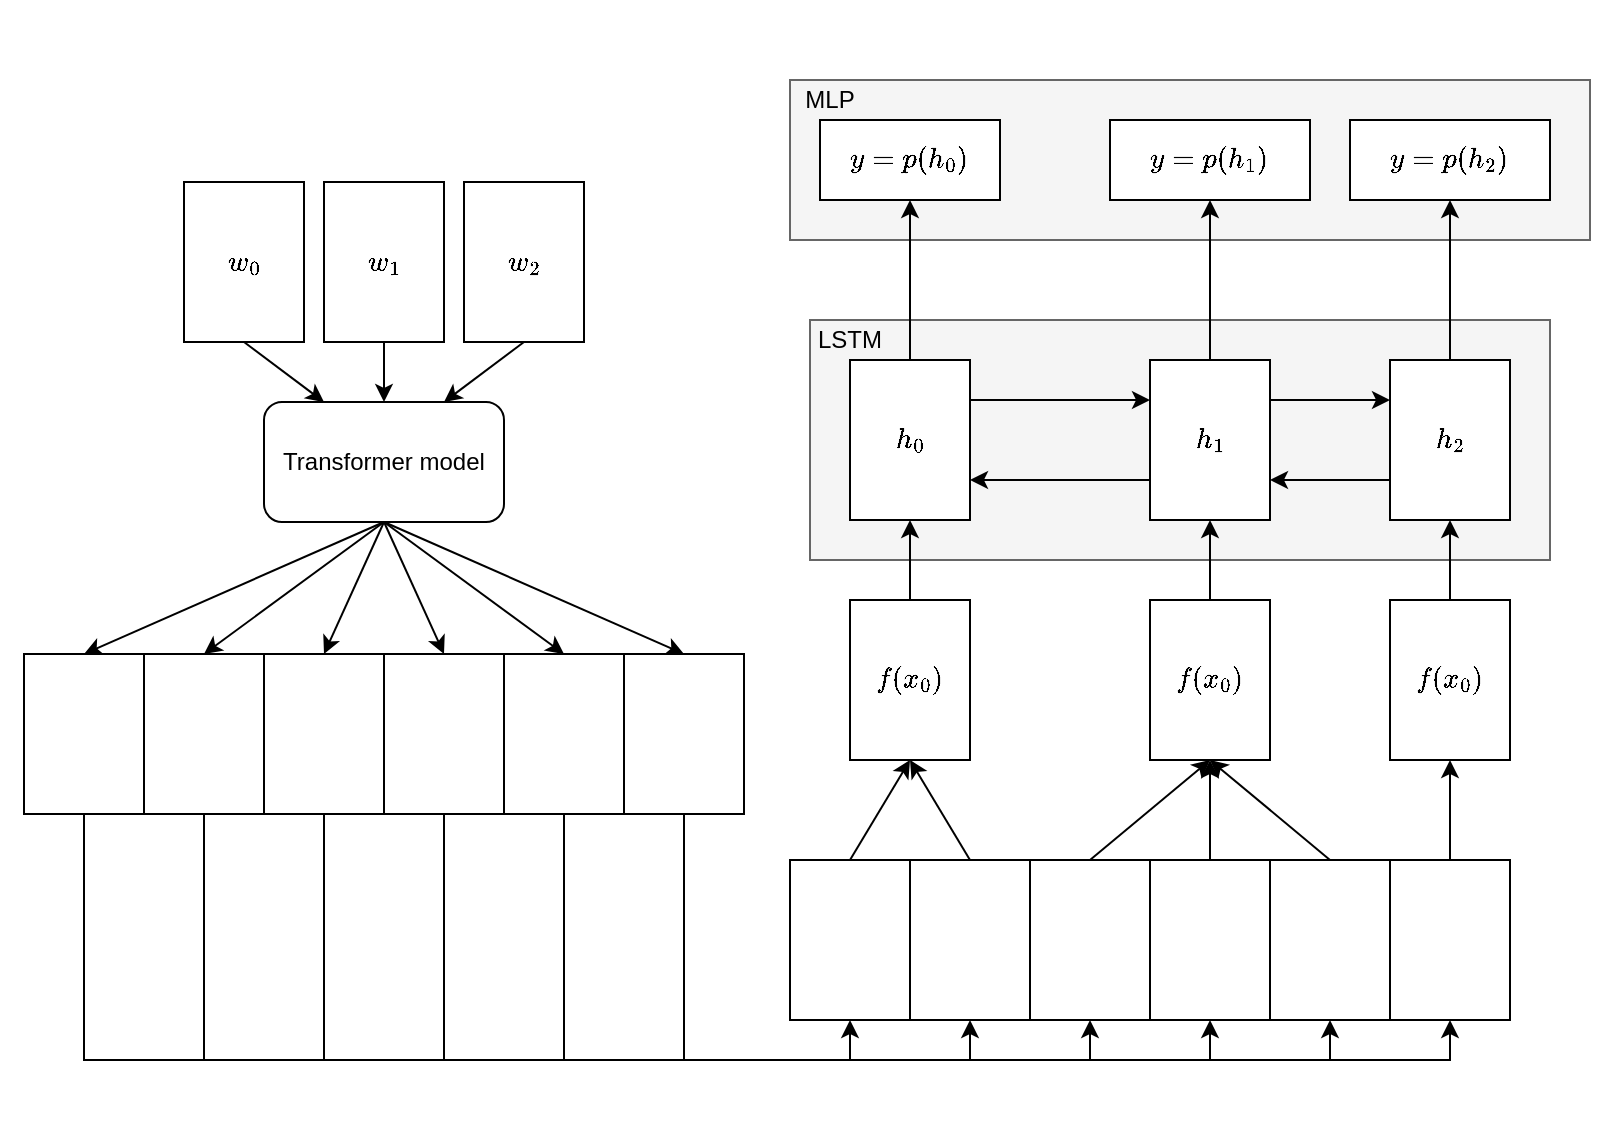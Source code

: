 <mxfile version="12.3.2" type="device" pages="1"><diagram id="XIe-a3RMjKnSQ_NVWSeP" name="Page-1"><mxGraphModel dx="1408" dy="925" grid="1" gridSize="10" guides="1" tooltips="1" connect="1" arrows="1" fold="1" page="1" pageScale="1" pageWidth="827" pageHeight="1169" math="1" shadow="0"><root><mxCell id="0"/><mxCell id="1" parent="0"/><mxCell id="06GoWieVwbPE0sZ4pU9h-80" value="" style="rounded=0;whiteSpace=wrap;html=1;strokeColor=none;" vertex="1" parent="1"><mxGeometry x="10" y="310" width="800" height="560" as="geometry"/></mxCell><mxCell id="06GoWieVwbPE0sZ4pU9h-69" value="" style="rounded=0;whiteSpace=wrap;html=1;fillColor=#f5f5f5;strokeColor=#666666;fontColor=#333333;" vertex="1" parent="1"><mxGeometry x="405" y="350" width="400" height="80" as="geometry"/></mxCell><mxCell id="06GoWieVwbPE0sZ4pU9h-67" value="" style="rounded=0;whiteSpace=wrap;html=1;fillColor=#f5f5f5;strokeColor=#666666;fontColor=#333333;" vertex="1" parent="1"><mxGeometry x="415" y="470" width="370" height="120" as="geometry"/></mxCell><mxCell id="06GoWieVwbPE0sZ4pU9h-11" style="rounded=0;orthogonalLoop=1;jettySize=auto;html=1;exitX=0.5;exitY=0;exitDx=0;exitDy=0;entryX=0.5;entryY=1;entryDx=0;entryDy=0;" edge="1" parent="1" source="06GoWieVwbPE0sZ4pU9h-1" target="06GoWieVwbPE0sZ4pU9h-7"><mxGeometry relative="1" as="geometry"><mxPoint x="405" y="690" as="targetPoint"/></mxGeometry></mxCell><mxCell id="06GoWieVwbPE0sZ4pU9h-40" value="" style="edgeStyle=orthogonalEdgeStyle;rounded=0;orthogonalLoop=1;jettySize=auto;html=1;endArrow=none;endFill=0;startArrow=classic;startFill=1;exitX=0.5;exitY=1;exitDx=0;exitDy=0;" edge="1" parent="1" source="06GoWieVwbPE0sZ4pU9h-1" target="06GoWieVwbPE0sZ4pU9h-39"><mxGeometry relative="1" as="geometry"/></mxCell><mxCell id="06GoWieVwbPE0sZ4pU9h-1" value="" style="rounded=0;whiteSpace=wrap;html=1;" vertex="1" parent="1"><mxGeometry x="405" y="740" width="60" height="80" as="geometry"/></mxCell><mxCell id="06GoWieVwbPE0sZ4pU9h-39" value="" style="rounded=0;whiteSpace=wrap;html=1;" vertex="1" parent="1"><mxGeometry x="22" y="637" width="60" height="80" as="geometry"/></mxCell><mxCell id="06GoWieVwbPE0sZ4pU9h-10" style="rounded=0;orthogonalLoop=1;jettySize=auto;html=1;exitX=0.5;exitY=0;exitDx=0;exitDy=0;entryX=0.5;entryY=1;entryDx=0;entryDy=0;" edge="1" parent="1" source="06GoWieVwbPE0sZ4pU9h-2" target="06GoWieVwbPE0sZ4pU9h-7"><mxGeometry relative="1" as="geometry"/></mxCell><mxCell id="06GoWieVwbPE0sZ4pU9h-42" value="" style="edgeStyle=orthogonalEdgeStyle;rounded=0;orthogonalLoop=1;jettySize=auto;html=1;startArrow=classic;startFill=1;endArrow=none;endFill=0;exitX=0.5;exitY=1;exitDx=0;exitDy=0;" edge="1" parent="1" source="06GoWieVwbPE0sZ4pU9h-2" target="06GoWieVwbPE0sZ4pU9h-41"><mxGeometry relative="1" as="geometry"/></mxCell><mxCell id="06GoWieVwbPE0sZ4pU9h-2" value="" style="rounded=0;whiteSpace=wrap;html=1;" vertex="1" parent="1"><mxGeometry x="465" y="740" width="60" height="80" as="geometry"/></mxCell><mxCell id="06GoWieVwbPE0sZ4pU9h-41" value="" style="rounded=0;whiteSpace=wrap;html=1;" vertex="1" parent="1"><mxGeometry x="82" y="637" width="60" height="80" as="geometry"/></mxCell><mxCell id="06GoWieVwbPE0sZ4pU9h-12" style="rounded=0;orthogonalLoop=1;jettySize=auto;html=1;exitX=0.5;exitY=0;exitDx=0;exitDy=0;entryX=0.5;entryY=1;entryDx=0;entryDy=0;" edge="1" parent="1" source="06GoWieVwbPE0sZ4pU9h-3" target="06GoWieVwbPE0sZ4pU9h-8"><mxGeometry relative="1" as="geometry"/></mxCell><mxCell id="06GoWieVwbPE0sZ4pU9h-44" value="" style="edgeStyle=orthogonalEdgeStyle;rounded=0;orthogonalLoop=1;jettySize=auto;html=1;startArrow=classic;startFill=1;endArrow=none;endFill=0;exitX=0.5;exitY=1;exitDx=0;exitDy=0;" edge="1" parent="1" source="06GoWieVwbPE0sZ4pU9h-3" target="06GoWieVwbPE0sZ4pU9h-43"><mxGeometry relative="1" as="geometry"/></mxCell><mxCell id="06GoWieVwbPE0sZ4pU9h-3" value="" style="rounded=0;whiteSpace=wrap;html=1;" vertex="1" parent="1"><mxGeometry x="525" y="740" width="60" height="80" as="geometry"/></mxCell><mxCell id="06GoWieVwbPE0sZ4pU9h-43" value="" style="rounded=0;whiteSpace=wrap;html=1;" vertex="1" parent="1"><mxGeometry x="142" y="637" width="60" height="80" as="geometry"/></mxCell><mxCell id="06GoWieVwbPE0sZ4pU9h-13" style="rounded=0;orthogonalLoop=1;jettySize=auto;html=1;exitX=0.5;exitY=0;exitDx=0;exitDy=0;entryX=0.5;entryY=1;entryDx=0;entryDy=0;" edge="1" parent="1" source="06GoWieVwbPE0sZ4pU9h-4" target="06GoWieVwbPE0sZ4pU9h-8"><mxGeometry relative="1" as="geometry"/></mxCell><mxCell id="06GoWieVwbPE0sZ4pU9h-46" value="" style="edgeStyle=orthogonalEdgeStyle;rounded=0;orthogonalLoop=1;jettySize=auto;html=1;startArrow=classic;startFill=1;endArrow=none;endFill=0;exitX=0.5;exitY=1;exitDx=0;exitDy=0;" edge="1" parent="1" source="06GoWieVwbPE0sZ4pU9h-4" target="06GoWieVwbPE0sZ4pU9h-45"><mxGeometry relative="1" as="geometry"/></mxCell><mxCell id="06GoWieVwbPE0sZ4pU9h-4" value="" style="rounded=0;whiteSpace=wrap;html=1;" vertex="1" parent="1"><mxGeometry x="585" y="740" width="60" height="80" as="geometry"/></mxCell><mxCell id="06GoWieVwbPE0sZ4pU9h-45" value="" style="rounded=0;whiteSpace=wrap;html=1;" vertex="1" parent="1"><mxGeometry x="202" y="637" width="60" height="80" as="geometry"/></mxCell><mxCell id="06GoWieVwbPE0sZ4pU9h-14" style="rounded=0;orthogonalLoop=1;jettySize=auto;html=1;exitX=0.5;exitY=0;exitDx=0;exitDy=0;entryX=0.5;entryY=1;entryDx=0;entryDy=0;" edge="1" parent="1" source="06GoWieVwbPE0sZ4pU9h-5" target="06GoWieVwbPE0sZ4pU9h-8"><mxGeometry relative="1" as="geometry"/></mxCell><mxCell id="06GoWieVwbPE0sZ4pU9h-48" value="" style="edgeStyle=orthogonalEdgeStyle;rounded=0;orthogonalLoop=1;jettySize=auto;html=1;startArrow=classic;startFill=1;endArrow=none;endFill=0;exitX=0.5;exitY=1;exitDx=0;exitDy=0;" edge="1" parent="1" source="06GoWieVwbPE0sZ4pU9h-5" target="06GoWieVwbPE0sZ4pU9h-47"><mxGeometry relative="1" as="geometry"><mxPoint x="675" y="831" as="sourcePoint"/></mxGeometry></mxCell><mxCell id="06GoWieVwbPE0sZ4pU9h-5" value="" style="rounded=0;whiteSpace=wrap;html=1;" vertex="1" parent="1"><mxGeometry x="645" y="740" width="60" height="80" as="geometry"/></mxCell><mxCell id="06GoWieVwbPE0sZ4pU9h-47" value="" style="rounded=0;whiteSpace=wrap;html=1;" vertex="1" parent="1"><mxGeometry x="262" y="637" width="60" height="80" as="geometry"/></mxCell><mxCell id="06GoWieVwbPE0sZ4pU9h-15" style="edgeStyle=orthogonalEdgeStyle;rounded=0;orthogonalLoop=1;jettySize=auto;html=1;exitX=0.5;exitY=0;exitDx=0;exitDy=0;entryX=0.5;entryY=1;entryDx=0;entryDy=0;" edge="1" parent="1" source="06GoWieVwbPE0sZ4pU9h-6" target="06GoWieVwbPE0sZ4pU9h-9"><mxGeometry relative="1" as="geometry"/></mxCell><mxCell id="06GoWieVwbPE0sZ4pU9h-50" value="" style="edgeStyle=orthogonalEdgeStyle;rounded=0;orthogonalLoop=1;jettySize=auto;html=1;startArrow=classic;startFill=1;endArrow=none;endFill=0;exitX=0.5;exitY=1;exitDx=0;exitDy=0;" edge="1" parent="1" source="06GoWieVwbPE0sZ4pU9h-6" target="06GoWieVwbPE0sZ4pU9h-49"><mxGeometry relative="1" as="geometry"/></mxCell><mxCell id="06GoWieVwbPE0sZ4pU9h-6" value="" style="rounded=0;whiteSpace=wrap;html=1;" vertex="1" parent="1"><mxGeometry x="705" y="740" width="60" height="80" as="geometry"/></mxCell><mxCell id="06GoWieVwbPE0sZ4pU9h-49" value="" style="rounded=0;whiteSpace=wrap;html=1;" vertex="1" parent="1"><mxGeometry x="322" y="637" width="60" height="80" as="geometry"/></mxCell><mxCell id="06GoWieVwbPE0sZ4pU9h-58" style="edgeStyle=none;rounded=0;orthogonalLoop=1;jettySize=auto;html=1;exitX=0.5;exitY=0;exitDx=0;exitDy=0;entryX=0.5;entryY=1;entryDx=0;entryDy=0;startArrow=none;startFill=0;endArrow=classic;endFill=1;" edge="1" parent="1" source="06GoWieVwbPE0sZ4pU9h-7" target="06GoWieVwbPE0sZ4pU9h-16"><mxGeometry relative="1" as="geometry"/></mxCell><mxCell id="06GoWieVwbPE0sZ4pU9h-7" value="&lt;span style=&quot;white-space: normal&quot;&gt;$$f(x_0)$$&lt;/span&gt;" style="rounded=0;whiteSpace=wrap;html=1;" vertex="1" parent="1"><mxGeometry x="435" y="610" width="60" height="80" as="geometry"/></mxCell><mxCell id="06GoWieVwbPE0sZ4pU9h-22" style="edgeStyle=none;rounded=0;orthogonalLoop=1;jettySize=auto;html=1;exitX=1;exitY=0.25;exitDx=0;exitDy=0;entryX=0;entryY=0.25;entryDx=0;entryDy=0;" edge="1" parent="1" source="06GoWieVwbPE0sZ4pU9h-16" target="06GoWieVwbPE0sZ4pU9h-18"><mxGeometry relative="1" as="geometry"/></mxCell><mxCell id="06GoWieVwbPE0sZ4pU9h-28" value="" style="edgeStyle=none;rounded=0;orthogonalLoop=1;jettySize=auto;html=1;" edge="1" parent="1" source="06GoWieVwbPE0sZ4pU9h-16" target="06GoWieVwbPE0sZ4pU9h-27"><mxGeometry relative="1" as="geometry"/></mxCell><mxCell id="06GoWieVwbPE0sZ4pU9h-16" value="$$h_0$$" style="rounded=0;whiteSpace=wrap;html=1;" vertex="1" parent="1"><mxGeometry x="435" y="490" width="60" height="80" as="geometry"/></mxCell><mxCell id="06GoWieVwbPE0sZ4pU9h-27" value="$$y =p(h_0)$$" style="rounded=0;whiteSpace=wrap;html=1;" vertex="1" parent="1"><mxGeometry x="420" y="370" width="90" height="40" as="geometry"/></mxCell><mxCell id="06GoWieVwbPE0sZ4pU9h-59" style="edgeStyle=none;rounded=0;orthogonalLoop=1;jettySize=auto;html=1;exitX=0.5;exitY=0;exitDx=0;exitDy=0;entryX=0.5;entryY=1;entryDx=0;entryDy=0;startArrow=none;startFill=0;endArrow=classic;endFill=1;" edge="1" parent="1" source="06GoWieVwbPE0sZ4pU9h-8" target="06GoWieVwbPE0sZ4pU9h-18"><mxGeometry relative="1" as="geometry"/></mxCell><mxCell id="06GoWieVwbPE0sZ4pU9h-8" value="&lt;span style=&quot;white-space: normal&quot;&gt;$$f(x_0)$$&lt;/span&gt;" style="rounded=0;whiteSpace=wrap;html=1;" vertex="1" parent="1"><mxGeometry x="585" y="610" width="60" height="80" as="geometry"/></mxCell><mxCell id="06GoWieVwbPE0sZ4pU9h-23" style="edgeStyle=none;rounded=0;orthogonalLoop=1;jettySize=auto;html=1;exitX=0;exitY=0.75;exitDx=0;exitDy=0;entryX=1;entryY=0.75;entryDx=0;entryDy=0;" edge="1" parent="1" source="06GoWieVwbPE0sZ4pU9h-18" target="06GoWieVwbPE0sZ4pU9h-16"><mxGeometry relative="1" as="geometry"/></mxCell><mxCell id="06GoWieVwbPE0sZ4pU9h-24" style="edgeStyle=none;rounded=0;orthogonalLoop=1;jettySize=auto;html=1;exitX=1;exitY=0.25;exitDx=0;exitDy=0;entryX=0;entryY=0.25;entryDx=0;entryDy=0;" edge="1" parent="1" source="06GoWieVwbPE0sZ4pU9h-18" target="06GoWieVwbPE0sZ4pU9h-20"><mxGeometry relative="1" as="geometry"/></mxCell><mxCell id="06GoWieVwbPE0sZ4pU9h-30" value="" style="edgeStyle=none;rounded=0;orthogonalLoop=1;jettySize=auto;html=1;" edge="1" parent="1" source="06GoWieVwbPE0sZ4pU9h-18" target="06GoWieVwbPE0sZ4pU9h-29"><mxGeometry relative="1" as="geometry"/></mxCell><mxCell id="06GoWieVwbPE0sZ4pU9h-18" value="&lt;span style=&quot;white-space: normal&quot;&gt;$$h_1$$&lt;/span&gt;" style="rounded=0;whiteSpace=wrap;html=1;" vertex="1" parent="1"><mxGeometry x="585" y="490" width="60" height="80" as="geometry"/></mxCell><mxCell id="06GoWieVwbPE0sZ4pU9h-29" value="&lt;span style=&quot;white-space: normal&quot;&gt;$$y=p(h_1)$$&lt;/span&gt;" style="rounded=0;whiteSpace=wrap;html=1;" vertex="1" parent="1"><mxGeometry x="565" y="370" width="100" height="40" as="geometry"/></mxCell><mxCell id="06GoWieVwbPE0sZ4pU9h-60" style="edgeStyle=none;rounded=0;orthogonalLoop=1;jettySize=auto;html=1;exitX=0.5;exitY=0;exitDx=0;exitDy=0;entryX=0.5;entryY=1;entryDx=0;entryDy=0;startArrow=none;startFill=0;endArrow=classic;endFill=1;" edge="1" parent="1" source="06GoWieVwbPE0sZ4pU9h-9" target="06GoWieVwbPE0sZ4pU9h-20"><mxGeometry relative="1" as="geometry"/></mxCell><mxCell id="06GoWieVwbPE0sZ4pU9h-9" value="&lt;span style=&quot;white-space: normal&quot;&gt;$$f(x_0)$$&lt;/span&gt;" style="rounded=0;whiteSpace=wrap;html=1;" vertex="1" parent="1"><mxGeometry x="705" y="610" width="60" height="80" as="geometry"/></mxCell><mxCell id="06GoWieVwbPE0sZ4pU9h-26" style="edgeStyle=none;rounded=0;orthogonalLoop=1;jettySize=auto;html=1;exitX=0;exitY=0.75;exitDx=0;exitDy=0;entryX=1;entryY=0.75;entryDx=0;entryDy=0;" edge="1" parent="1" source="06GoWieVwbPE0sZ4pU9h-20" target="06GoWieVwbPE0sZ4pU9h-18"><mxGeometry relative="1" as="geometry"/></mxCell><mxCell id="06GoWieVwbPE0sZ4pU9h-32" value="" style="edgeStyle=none;rounded=0;orthogonalLoop=1;jettySize=auto;html=1;" edge="1" parent="1" source="06GoWieVwbPE0sZ4pU9h-20" target="06GoWieVwbPE0sZ4pU9h-31"><mxGeometry relative="1" as="geometry"/></mxCell><mxCell id="06GoWieVwbPE0sZ4pU9h-20" value="&lt;span style=&quot;white-space: normal&quot;&gt;$$h_2$$&lt;/span&gt;" style="rounded=0;whiteSpace=wrap;html=1;" vertex="1" parent="1"><mxGeometry x="705" y="490" width="60" height="80" as="geometry"/></mxCell><mxCell id="06GoWieVwbPE0sZ4pU9h-31" value="&lt;span style=&quot;white-space: normal&quot;&gt;$$y=p(h_2)$$&lt;/span&gt;" style="rounded=0;whiteSpace=wrap;html=1;" vertex="1" parent="1"><mxGeometry x="685" y="370" width="100" height="40" as="geometry"/></mxCell><mxCell id="06GoWieVwbPE0sZ4pU9h-74" style="rounded=0;orthogonalLoop=1;jettySize=auto;html=1;exitX=0.5;exitY=1;exitDx=0;exitDy=0;entryX=0.5;entryY=0;entryDx=0;entryDy=0;startArrow=none;startFill=0;endArrow=classic;endFill=1;" edge="1" parent="1" source="06GoWieVwbPE0sZ4pU9h-38" target="06GoWieVwbPE0sZ4pU9h-39"><mxGeometry relative="1" as="geometry"/></mxCell><mxCell id="06GoWieVwbPE0sZ4pU9h-75" style="edgeStyle=none;rounded=0;orthogonalLoop=1;jettySize=auto;html=1;exitX=0.5;exitY=1;exitDx=0;exitDy=0;entryX=0.5;entryY=0;entryDx=0;entryDy=0;startArrow=none;startFill=0;endArrow=classic;endFill=1;" edge="1" parent="1" source="06GoWieVwbPE0sZ4pU9h-38" target="06GoWieVwbPE0sZ4pU9h-41"><mxGeometry relative="1" as="geometry"/></mxCell><mxCell id="06GoWieVwbPE0sZ4pU9h-76" style="edgeStyle=none;rounded=0;orthogonalLoop=1;jettySize=auto;html=1;exitX=0.5;exitY=1;exitDx=0;exitDy=0;entryX=0.5;entryY=0;entryDx=0;entryDy=0;startArrow=none;startFill=0;endArrow=classic;endFill=1;" edge="1" parent="1" source="06GoWieVwbPE0sZ4pU9h-38" target="06GoWieVwbPE0sZ4pU9h-43"><mxGeometry relative="1" as="geometry"/></mxCell><mxCell id="06GoWieVwbPE0sZ4pU9h-77" style="edgeStyle=none;rounded=0;orthogonalLoop=1;jettySize=auto;html=1;exitX=0.5;exitY=1;exitDx=0;exitDy=0;entryX=0.5;entryY=0;entryDx=0;entryDy=0;startArrow=none;startFill=0;endArrow=classic;endFill=1;" edge="1" parent="1" source="06GoWieVwbPE0sZ4pU9h-38" target="06GoWieVwbPE0sZ4pU9h-45"><mxGeometry relative="1" as="geometry"/></mxCell><mxCell id="06GoWieVwbPE0sZ4pU9h-78" style="edgeStyle=none;rounded=0;orthogonalLoop=1;jettySize=auto;html=1;exitX=0.5;exitY=1;exitDx=0;exitDy=0;entryX=0.5;entryY=0;entryDx=0;entryDy=0;startArrow=none;startFill=0;endArrow=classic;endFill=1;" edge="1" parent="1" source="06GoWieVwbPE0sZ4pU9h-38" target="06GoWieVwbPE0sZ4pU9h-47"><mxGeometry relative="1" as="geometry"/></mxCell><mxCell id="06GoWieVwbPE0sZ4pU9h-79" style="edgeStyle=none;rounded=0;orthogonalLoop=1;jettySize=auto;html=1;exitX=0.5;exitY=1;exitDx=0;exitDy=0;entryX=0.5;entryY=0;entryDx=0;entryDy=0;startArrow=none;startFill=0;endArrow=classic;endFill=1;" edge="1" parent="1" source="06GoWieVwbPE0sZ4pU9h-38" target="06GoWieVwbPE0sZ4pU9h-49"><mxGeometry relative="1" as="geometry"/></mxCell><mxCell id="06GoWieVwbPE0sZ4pU9h-38" value="Transformer model" style="rounded=1;whiteSpace=wrap;html=1;" vertex="1" parent="1"><mxGeometry x="142" y="511" width="120" height="60" as="geometry"/></mxCell><mxCell id="06GoWieVwbPE0sZ4pU9h-71" style="rounded=0;orthogonalLoop=1;jettySize=auto;html=1;exitX=0.5;exitY=1;exitDx=0;exitDy=0;entryX=0.25;entryY=0;entryDx=0;entryDy=0;startArrow=none;startFill=0;endArrow=classic;endFill=1;" edge="1" parent="1" source="06GoWieVwbPE0sZ4pU9h-61" target="06GoWieVwbPE0sZ4pU9h-38"><mxGeometry relative="1" as="geometry"/></mxCell><mxCell id="06GoWieVwbPE0sZ4pU9h-61" value="&lt;span style=&quot;white-space: normal&quot;&gt;$$w_0$$&lt;/span&gt;" style="rounded=0;whiteSpace=wrap;html=1;" vertex="1" parent="1"><mxGeometry x="102" y="401" width="60" height="80" as="geometry"/></mxCell><mxCell id="06GoWieVwbPE0sZ4pU9h-72" style="rounded=0;orthogonalLoop=1;jettySize=auto;html=1;exitX=0.5;exitY=1;exitDx=0;exitDy=0;entryX=0.5;entryY=0;entryDx=0;entryDy=0;startArrow=none;startFill=0;endArrow=classic;endFill=1;" edge="1" parent="1" source="06GoWieVwbPE0sZ4pU9h-62" target="06GoWieVwbPE0sZ4pU9h-38"><mxGeometry relative="1" as="geometry"/></mxCell><mxCell id="06GoWieVwbPE0sZ4pU9h-62" value="&lt;span style=&quot;white-space: normal&quot;&gt;$$w_1$$&lt;/span&gt;" style="rounded=0;whiteSpace=wrap;html=1;" vertex="1" parent="1"><mxGeometry x="172" y="401" width="60" height="80" as="geometry"/></mxCell><mxCell id="06GoWieVwbPE0sZ4pU9h-73" style="rounded=0;orthogonalLoop=1;jettySize=auto;html=1;exitX=0.5;exitY=1;exitDx=0;exitDy=0;entryX=0.75;entryY=0;entryDx=0;entryDy=0;startArrow=none;startFill=0;endArrow=classic;endFill=1;" edge="1" parent="1" source="06GoWieVwbPE0sZ4pU9h-63" target="06GoWieVwbPE0sZ4pU9h-38"><mxGeometry relative="1" as="geometry"/></mxCell><mxCell id="06GoWieVwbPE0sZ4pU9h-63" value="&lt;span style=&quot;white-space: normal&quot;&gt;$$w_2$$&lt;/span&gt;" style="rounded=0;whiteSpace=wrap;html=1;" vertex="1" parent="1"><mxGeometry x="242" y="401" width="60" height="80" as="geometry"/></mxCell><mxCell id="06GoWieVwbPE0sZ4pU9h-68" value="LSTM" style="text;html=1;strokeColor=none;fillColor=none;align=center;verticalAlign=middle;whiteSpace=wrap;rounded=0;" vertex="1" parent="1"><mxGeometry x="415" y="470" width="40" height="20" as="geometry"/></mxCell><mxCell id="06GoWieVwbPE0sZ4pU9h-70" value="MLP" style="text;html=1;strokeColor=none;fillColor=none;align=center;verticalAlign=middle;whiteSpace=wrap;rounded=0;" vertex="1" parent="1"><mxGeometry x="405" y="350" width="40" height="20" as="geometry"/></mxCell></root></mxGraphModel></diagram></mxfile>